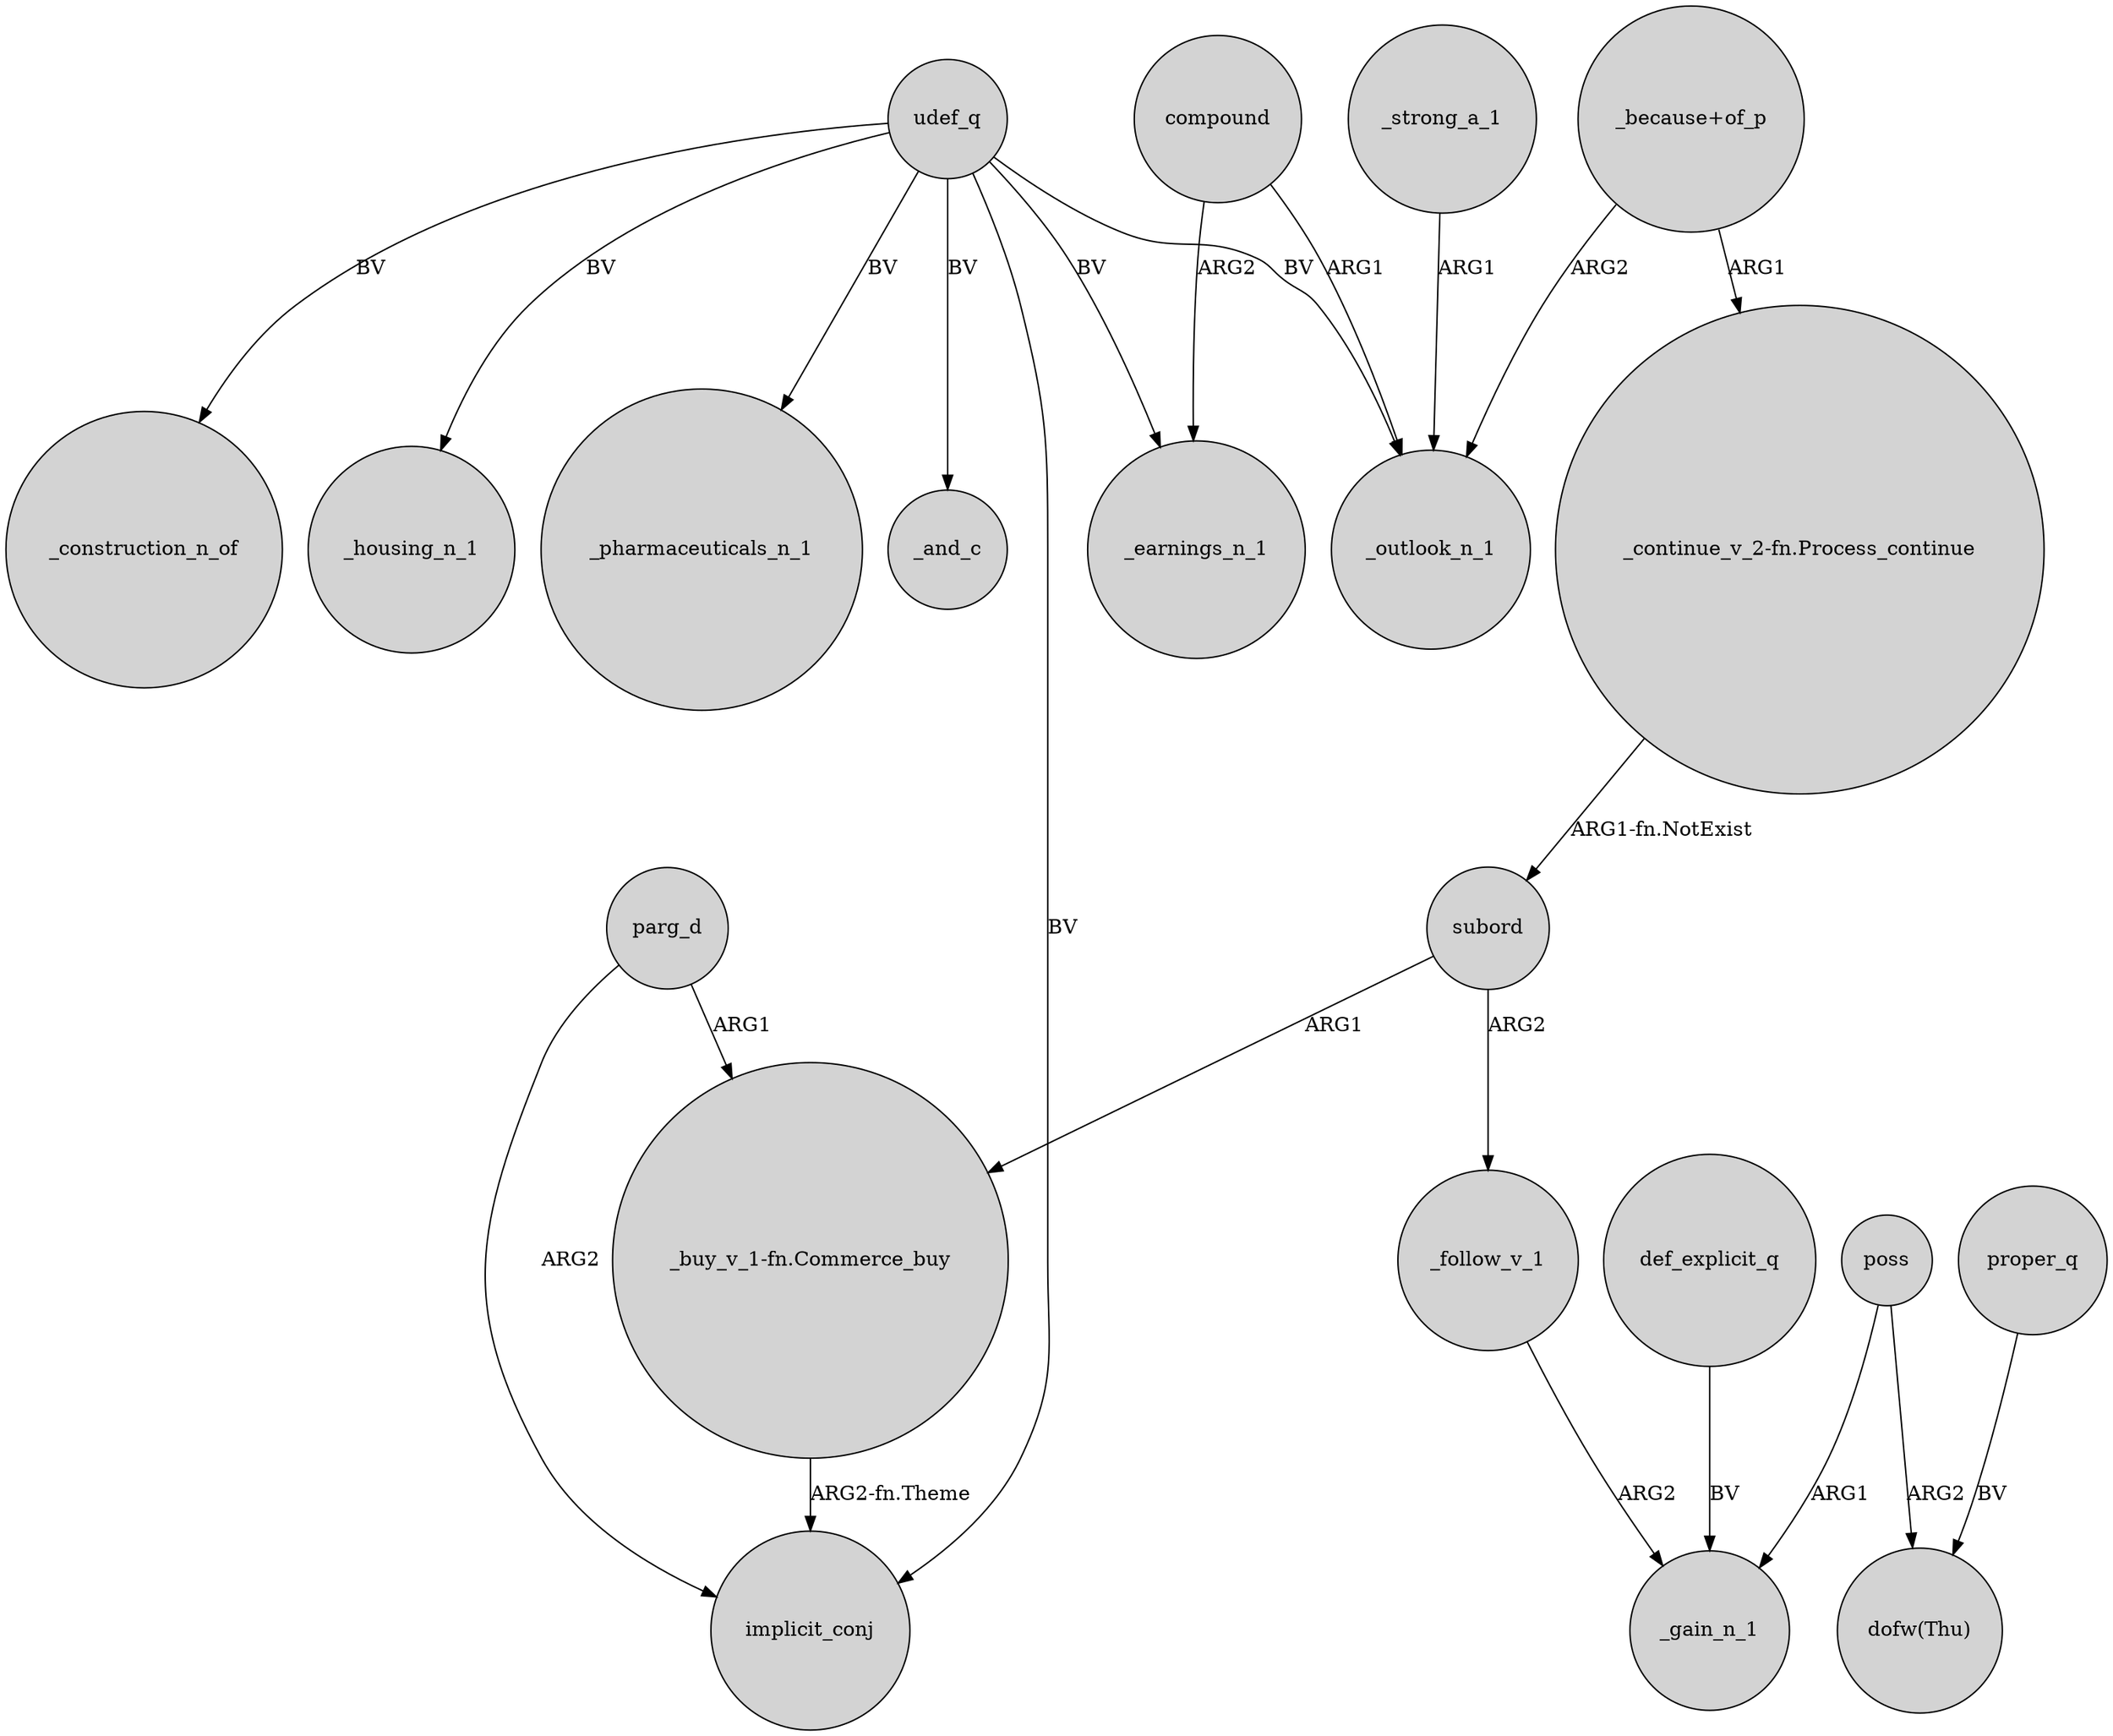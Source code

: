 digraph {
	node [shape=circle style=filled]
	parg_d -> implicit_conj [label=ARG2]
	poss -> "dofw(Thu)" [label=ARG2]
	compound -> _outlook_n_1 [label=ARG1]
	udef_q -> _housing_n_1 [label=BV]
	udef_q -> _earnings_n_1 [label=BV]
	def_explicit_q -> _gain_n_1 [label=BV]
	subord -> _follow_v_1 [label=ARG2]
	udef_q -> _outlook_n_1 [label=BV]
	udef_q -> implicit_conj [label=BV]
	parg_d -> "_buy_v_1-fn.Commerce_buy" [label=ARG1]
	"_because+of_p" -> "_continue_v_2-fn.Process_continue" [label=ARG1]
	"_because+of_p" -> _outlook_n_1 [label=ARG2]
	_strong_a_1 -> _outlook_n_1 [label=ARG1]
	subord -> "_buy_v_1-fn.Commerce_buy" [label=ARG1]
	udef_q -> _pharmaceuticals_n_1 [label=BV]
	proper_q -> "dofw(Thu)" [label=BV]
	poss -> _gain_n_1 [label=ARG1]
	"_continue_v_2-fn.Process_continue" -> subord [label="ARG1-fn.NotExist"]
	_follow_v_1 -> _gain_n_1 [label=ARG2]
	"_buy_v_1-fn.Commerce_buy" -> implicit_conj [label="ARG2-fn.Theme"]
	compound -> _earnings_n_1 [label=ARG2]
	udef_q -> _and_c [label=BV]
	udef_q -> _construction_n_of [label=BV]
}
